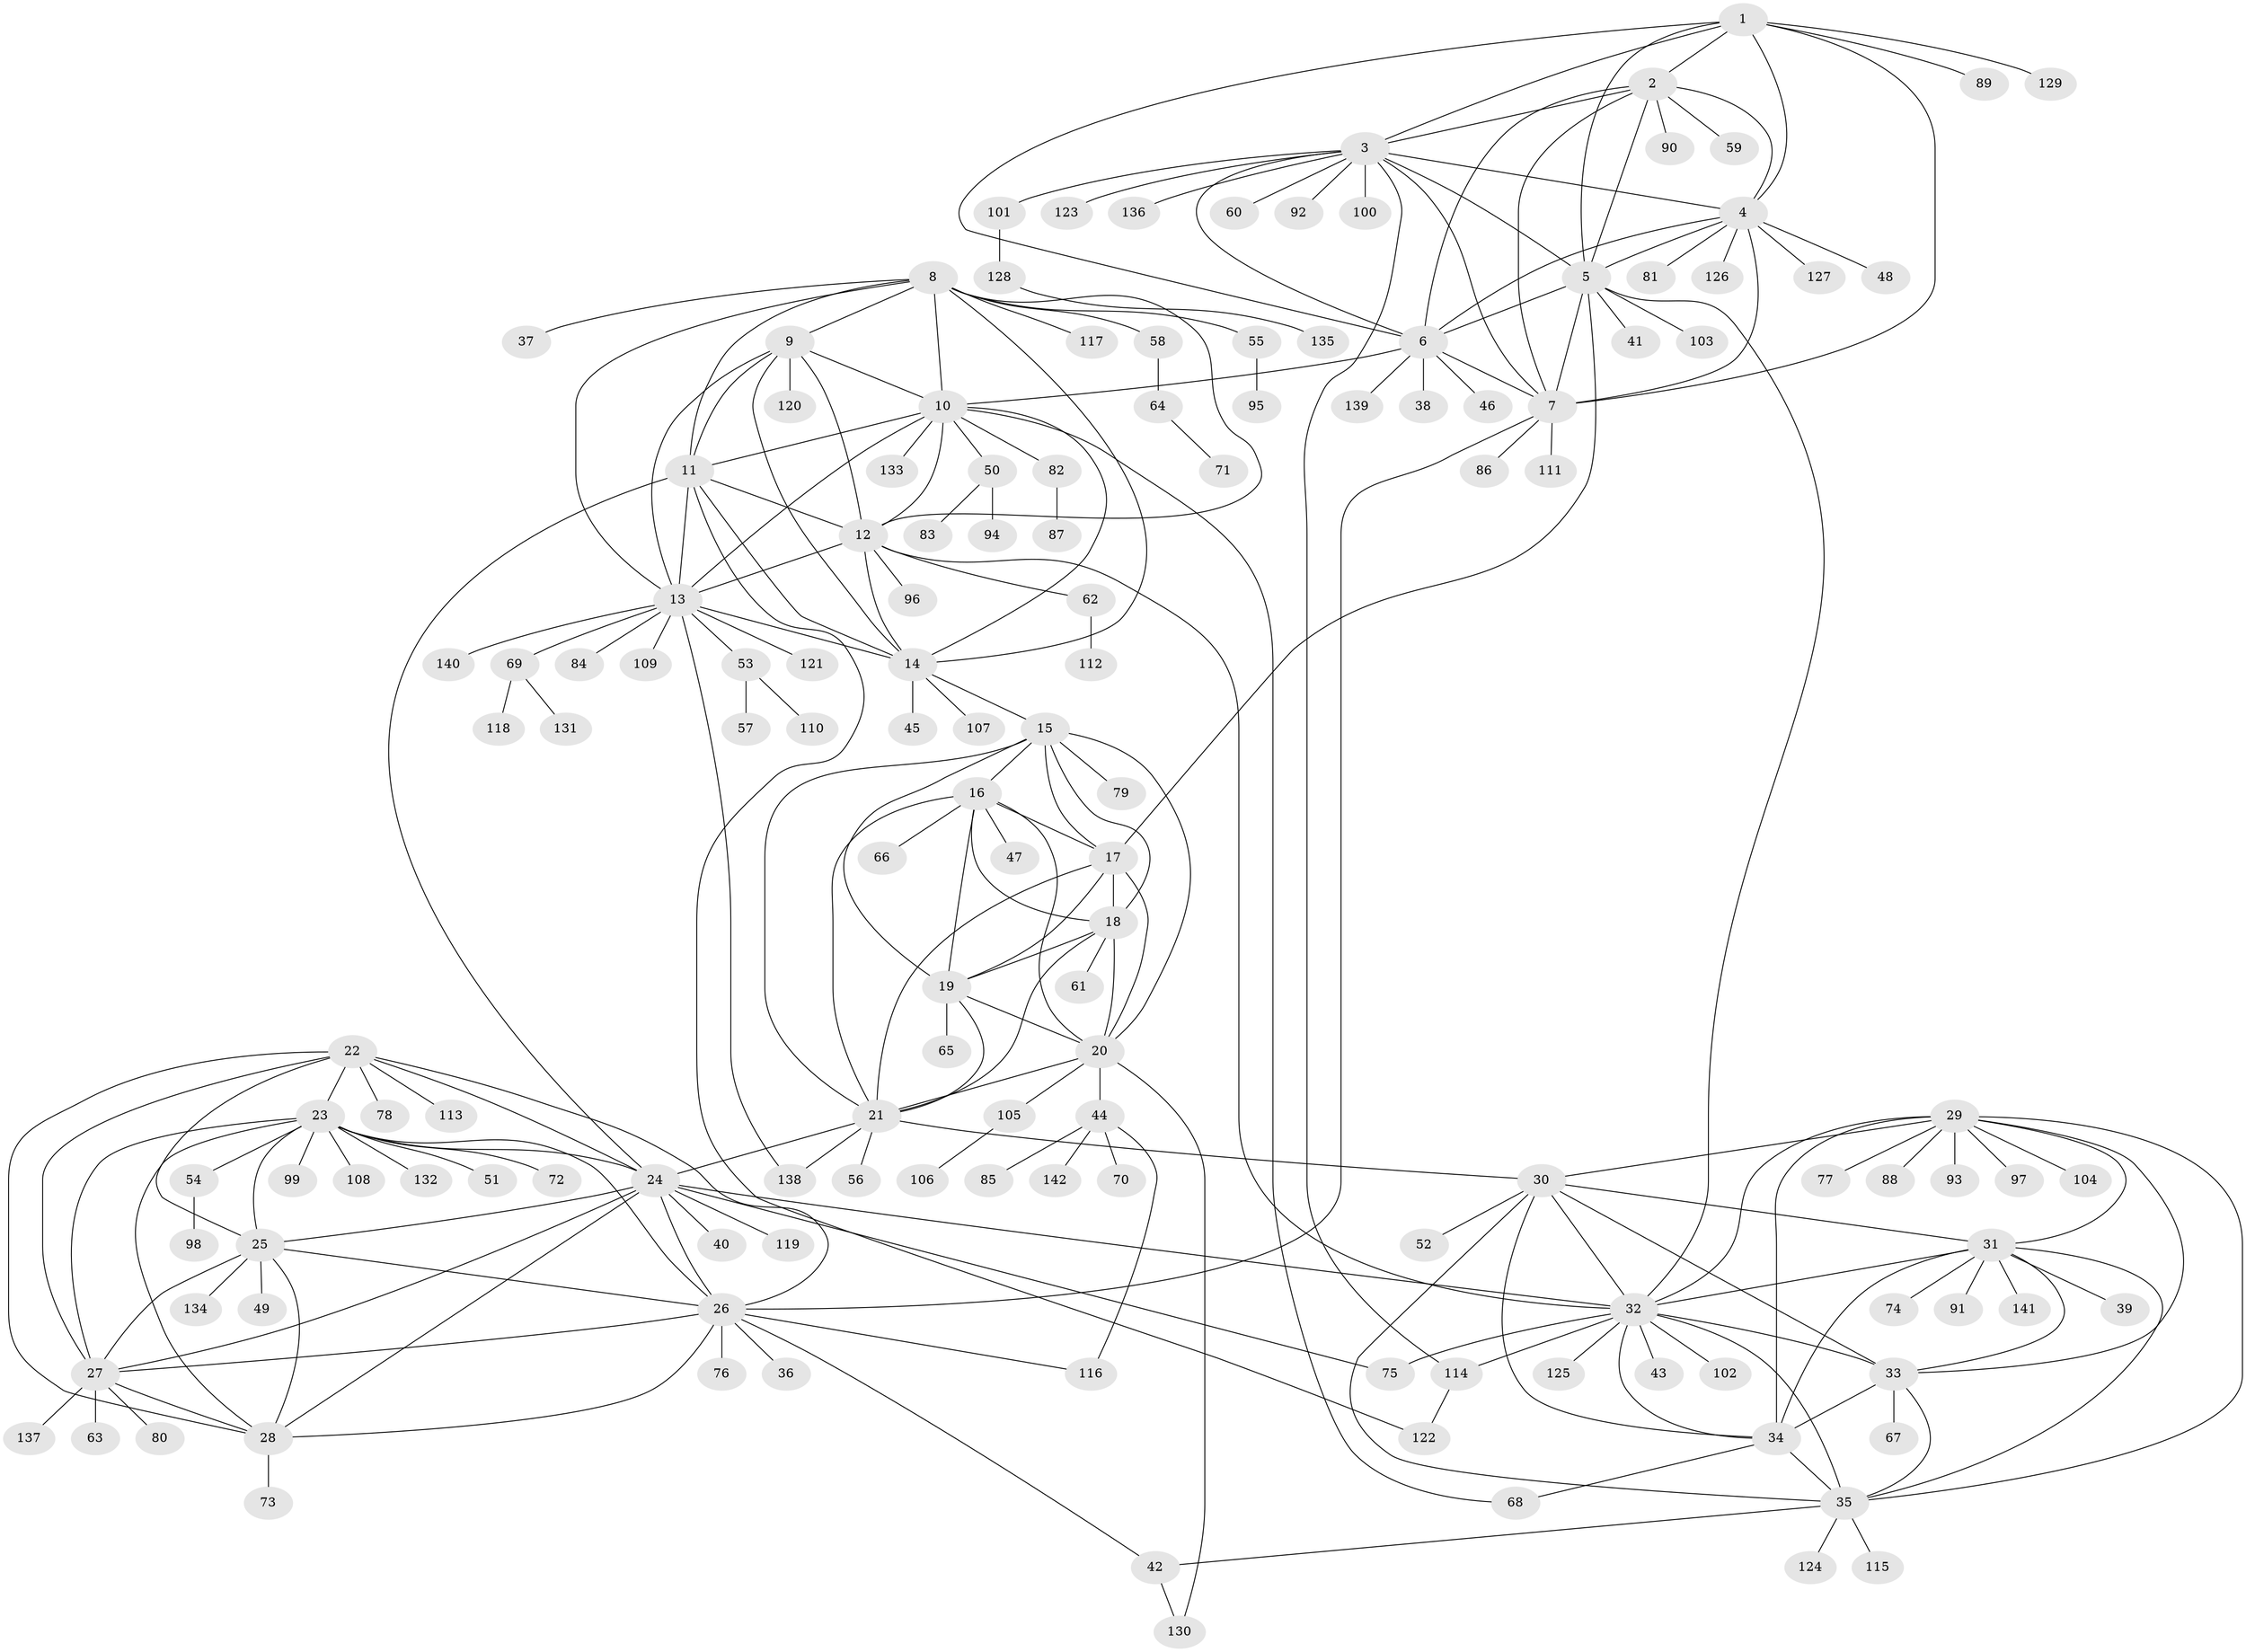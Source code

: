 // Generated by graph-tools (version 1.1) at 2025/55/03/09/25 04:55:30]
// undirected, 142 vertices, 230 edges
graph export_dot {
graph [start="1"]
  node [color=gray90,style=filled];
  1;
  2;
  3;
  4;
  5;
  6;
  7;
  8;
  9;
  10;
  11;
  12;
  13;
  14;
  15;
  16;
  17;
  18;
  19;
  20;
  21;
  22;
  23;
  24;
  25;
  26;
  27;
  28;
  29;
  30;
  31;
  32;
  33;
  34;
  35;
  36;
  37;
  38;
  39;
  40;
  41;
  42;
  43;
  44;
  45;
  46;
  47;
  48;
  49;
  50;
  51;
  52;
  53;
  54;
  55;
  56;
  57;
  58;
  59;
  60;
  61;
  62;
  63;
  64;
  65;
  66;
  67;
  68;
  69;
  70;
  71;
  72;
  73;
  74;
  75;
  76;
  77;
  78;
  79;
  80;
  81;
  82;
  83;
  84;
  85;
  86;
  87;
  88;
  89;
  90;
  91;
  92;
  93;
  94;
  95;
  96;
  97;
  98;
  99;
  100;
  101;
  102;
  103;
  104;
  105;
  106;
  107;
  108;
  109;
  110;
  111;
  112;
  113;
  114;
  115;
  116;
  117;
  118;
  119;
  120;
  121;
  122;
  123;
  124;
  125;
  126;
  127;
  128;
  129;
  130;
  131;
  132;
  133;
  134;
  135;
  136;
  137;
  138;
  139;
  140;
  141;
  142;
  1 -- 2;
  1 -- 3;
  1 -- 4;
  1 -- 5;
  1 -- 6;
  1 -- 7;
  1 -- 89;
  1 -- 129;
  2 -- 3;
  2 -- 4;
  2 -- 5;
  2 -- 6;
  2 -- 7;
  2 -- 59;
  2 -- 90;
  3 -- 4;
  3 -- 5;
  3 -- 6;
  3 -- 7;
  3 -- 60;
  3 -- 92;
  3 -- 100;
  3 -- 101;
  3 -- 114;
  3 -- 123;
  3 -- 136;
  4 -- 5;
  4 -- 6;
  4 -- 7;
  4 -- 48;
  4 -- 81;
  4 -- 126;
  4 -- 127;
  5 -- 6;
  5 -- 7;
  5 -- 17;
  5 -- 32;
  5 -- 41;
  5 -- 103;
  6 -- 7;
  6 -- 10;
  6 -- 38;
  6 -- 46;
  6 -- 139;
  7 -- 26;
  7 -- 86;
  7 -- 111;
  8 -- 9;
  8 -- 10;
  8 -- 11;
  8 -- 12;
  8 -- 13;
  8 -- 14;
  8 -- 37;
  8 -- 55;
  8 -- 58;
  8 -- 117;
  9 -- 10;
  9 -- 11;
  9 -- 12;
  9 -- 13;
  9 -- 14;
  9 -- 120;
  10 -- 11;
  10 -- 12;
  10 -- 13;
  10 -- 14;
  10 -- 50;
  10 -- 68;
  10 -- 82;
  10 -- 133;
  11 -- 12;
  11 -- 13;
  11 -- 14;
  11 -- 24;
  11 -- 122;
  12 -- 13;
  12 -- 14;
  12 -- 32;
  12 -- 62;
  12 -- 96;
  13 -- 14;
  13 -- 53;
  13 -- 69;
  13 -- 84;
  13 -- 109;
  13 -- 121;
  13 -- 138;
  13 -- 140;
  14 -- 15;
  14 -- 45;
  14 -- 107;
  15 -- 16;
  15 -- 17;
  15 -- 18;
  15 -- 19;
  15 -- 20;
  15 -- 21;
  15 -- 79;
  16 -- 17;
  16 -- 18;
  16 -- 19;
  16 -- 20;
  16 -- 21;
  16 -- 47;
  16 -- 66;
  17 -- 18;
  17 -- 19;
  17 -- 20;
  17 -- 21;
  18 -- 19;
  18 -- 20;
  18 -- 21;
  18 -- 61;
  19 -- 20;
  19 -- 21;
  19 -- 65;
  20 -- 21;
  20 -- 44;
  20 -- 105;
  20 -- 130;
  21 -- 24;
  21 -- 30;
  21 -- 56;
  21 -- 138;
  22 -- 23;
  22 -- 24;
  22 -- 25;
  22 -- 26;
  22 -- 27;
  22 -- 28;
  22 -- 78;
  22 -- 113;
  23 -- 24;
  23 -- 25;
  23 -- 26;
  23 -- 27;
  23 -- 28;
  23 -- 51;
  23 -- 54;
  23 -- 72;
  23 -- 99;
  23 -- 108;
  23 -- 132;
  24 -- 25;
  24 -- 26;
  24 -- 27;
  24 -- 28;
  24 -- 32;
  24 -- 40;
  24 -- 75;
  24 -- 119;
  25 -- 26;
  25 -- 27;
  25 -- 28;
  25 -- 49;
  25 -- 134;
  26 -- 27;
  26 -- 28;
  26 -- 36;
  26 -- 42;
  26 -- 76;
  26 -- 116;
  27 -- 28;
  27 -- 63;
  27 -- 80;
  27 -- 137;
  28 -- 73;
  29 -- 30;
  29 -- 31;
  29 -- 32;
  29 -- 33;
  29 -- 34;
  29 -- 35;
  29 -- 77;
  29 -- 88;
  29 -- 93;
  29 -- 97;
  29 -- 104;
  30 -- 31;
  30 -- 32;
  30 -- 33;
  30 -- 34;
  30 -- 35;
  30 -- 52;
  31 -- 32;
  31 -- 33;
  31 -- 34;
  31 -- 35;
  31 -- 39;
  31 -- 74;
  31 -- 91;
  31 -- 141;
  32 -- 33;
  32 -- 34;
  32 -- 35;
  32 -- 43;
  32 -- 75;
  32 -- 102;
  32 -- 114;
  32 -- 125;
  33 -- 34;
  33 -- 35;
  33 -- 67;
  34 -- 35;
  34 -- 68;
  35 -- 42;
  35 -- 115;
  35 -- 124;
  42 -- 130;
  44 -- 70;
  44 -- 85;
  44 -- 116;
  44 -- 142;
  50 -- 83;
  50 -- 94;
  53 -- 57;
  53 -- 110;
  54 -- 98;
  55 -- 95;
  58 -- 64;
  62 -- 112;
  64 -- 71;
  69 -- 118;
  69 -- 131;
  82 -- 87;
  101 -- 128;
  105 -- 106;
  114 -- 122;
  128 -- 135;
}
